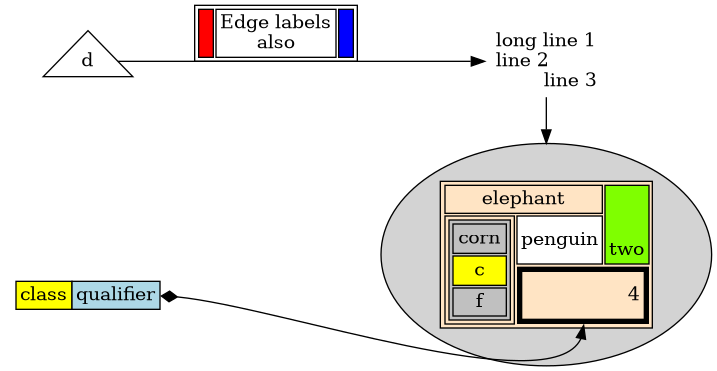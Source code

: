 @startuml
digraph G {
  rankdir=LR
  node [shape=plaintext]
  a [
     label=<
<TABLE BORDER="0" CELLBORDER="1" CELLSPACING="0">
  <TR><TD ROWSPAN="3" BGCOLOR="yellow">class</TD></TR>
  <TR><TD PORT="here" BGCOLOR="lightblue">qualifier</TD></TR>
</TABLE>>
  ]
    b [shape=ellipse style=filled
  label=<
<TABLE BGCOLOR="bisque">
  <TR><TD COLSPAN="3">elephant</TD>
      <TD ROWSPAN="2" BGCOLOR="chartreuse"
          VALIGN="bottom" ALIGN="right">two</TD> </TR>
  <TR><TD COLSPAN="2" ROWSPAN="2">
        <TABLE BGCOLOR="grey">
          <TR> <TD>corn</TD> </TR>
          <TR> <TD BGCOLOR="yellow">c</TD> </TR>
          <TR> <TD>f</TD> </TR>
        </TABLE> </TD>
      <TD BGCOLOR="white">penguin</TD>
  </TR>
  <TR> <TD COLSPAN="2" BORDER="4" ALIGN="right" PORT="there">4</TD> </TR>
</TABLE>>
  ]
  c [
  label=<long line 1<BR/>line 2<BR ALIGN="LEFT"/>line 3<BR ALIGN="RIGHT"/>>
  ]

  subgraph { rank=same b c }
  a:here -> b:there [dir=both arrowtail = diamond]
  c -> b
  d [shape=triangle]
  d -> c [label=<
<TABLE>
  <TR><TD BGCOLOR="red" WIDTH="10"> </TD>
      <TD>Edge labels<BR/>also</TD>
      <TD BGCOLOR="blue" WIDTH="10"> </TD>
  </TR>
</TABLE>>
  ]

}

@enduml
